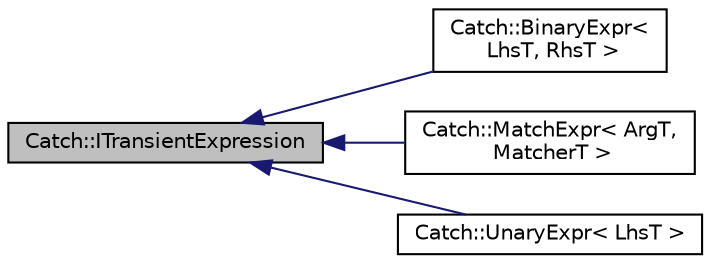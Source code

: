 digraph "Catch::ITransientExpression"
{
  edge [fontname="Helvetica",fontsize="10",labelfontname="Helvetica",labelfontsize="10"];
  node [fontname="Helvetica",fontsize="10",shape=record];
  rankdir="LR";
  Node0 [label="Catch::ITransientExpression",height=0.2,width=0.4,color="black", fillcolor="grey75", style="filled", fontcolor="black"];
  Node0 -> Node1 [dir="back",color="midnightblue",fontsize="10",style="solid"];
  Node1 [label="Catch::BinaryExpr\<\l LhsT, RhsT \>",height=0.2,width=0.4,color="black", fillcolor="white", style="filled",URL="$classCatch_1_1BinaryExpr.html"];
  Node0 -> Node2 [dir="back",color="midnightblue",fontsize="10",style="solid"];
  Node2 [label="Catch::MatchExpr\< ArgT,\l MatcherT \>",height=0.2,width=0.4,color="black", fillcolor="white", style="filled",URL="$classCatch_1_1MatchExpr.html"];
  Node0 -> Node3 [dir="back",color="midnightblue",fontsize="10",style="solid"];
  Node3 [label="Catch::UnaryExpr\< LhsT \>",height=0.2,width=0.4,color="black", fillcolor="white", style="filled",URL="$classCatch_1_1UnaryExpr.html"];
}
